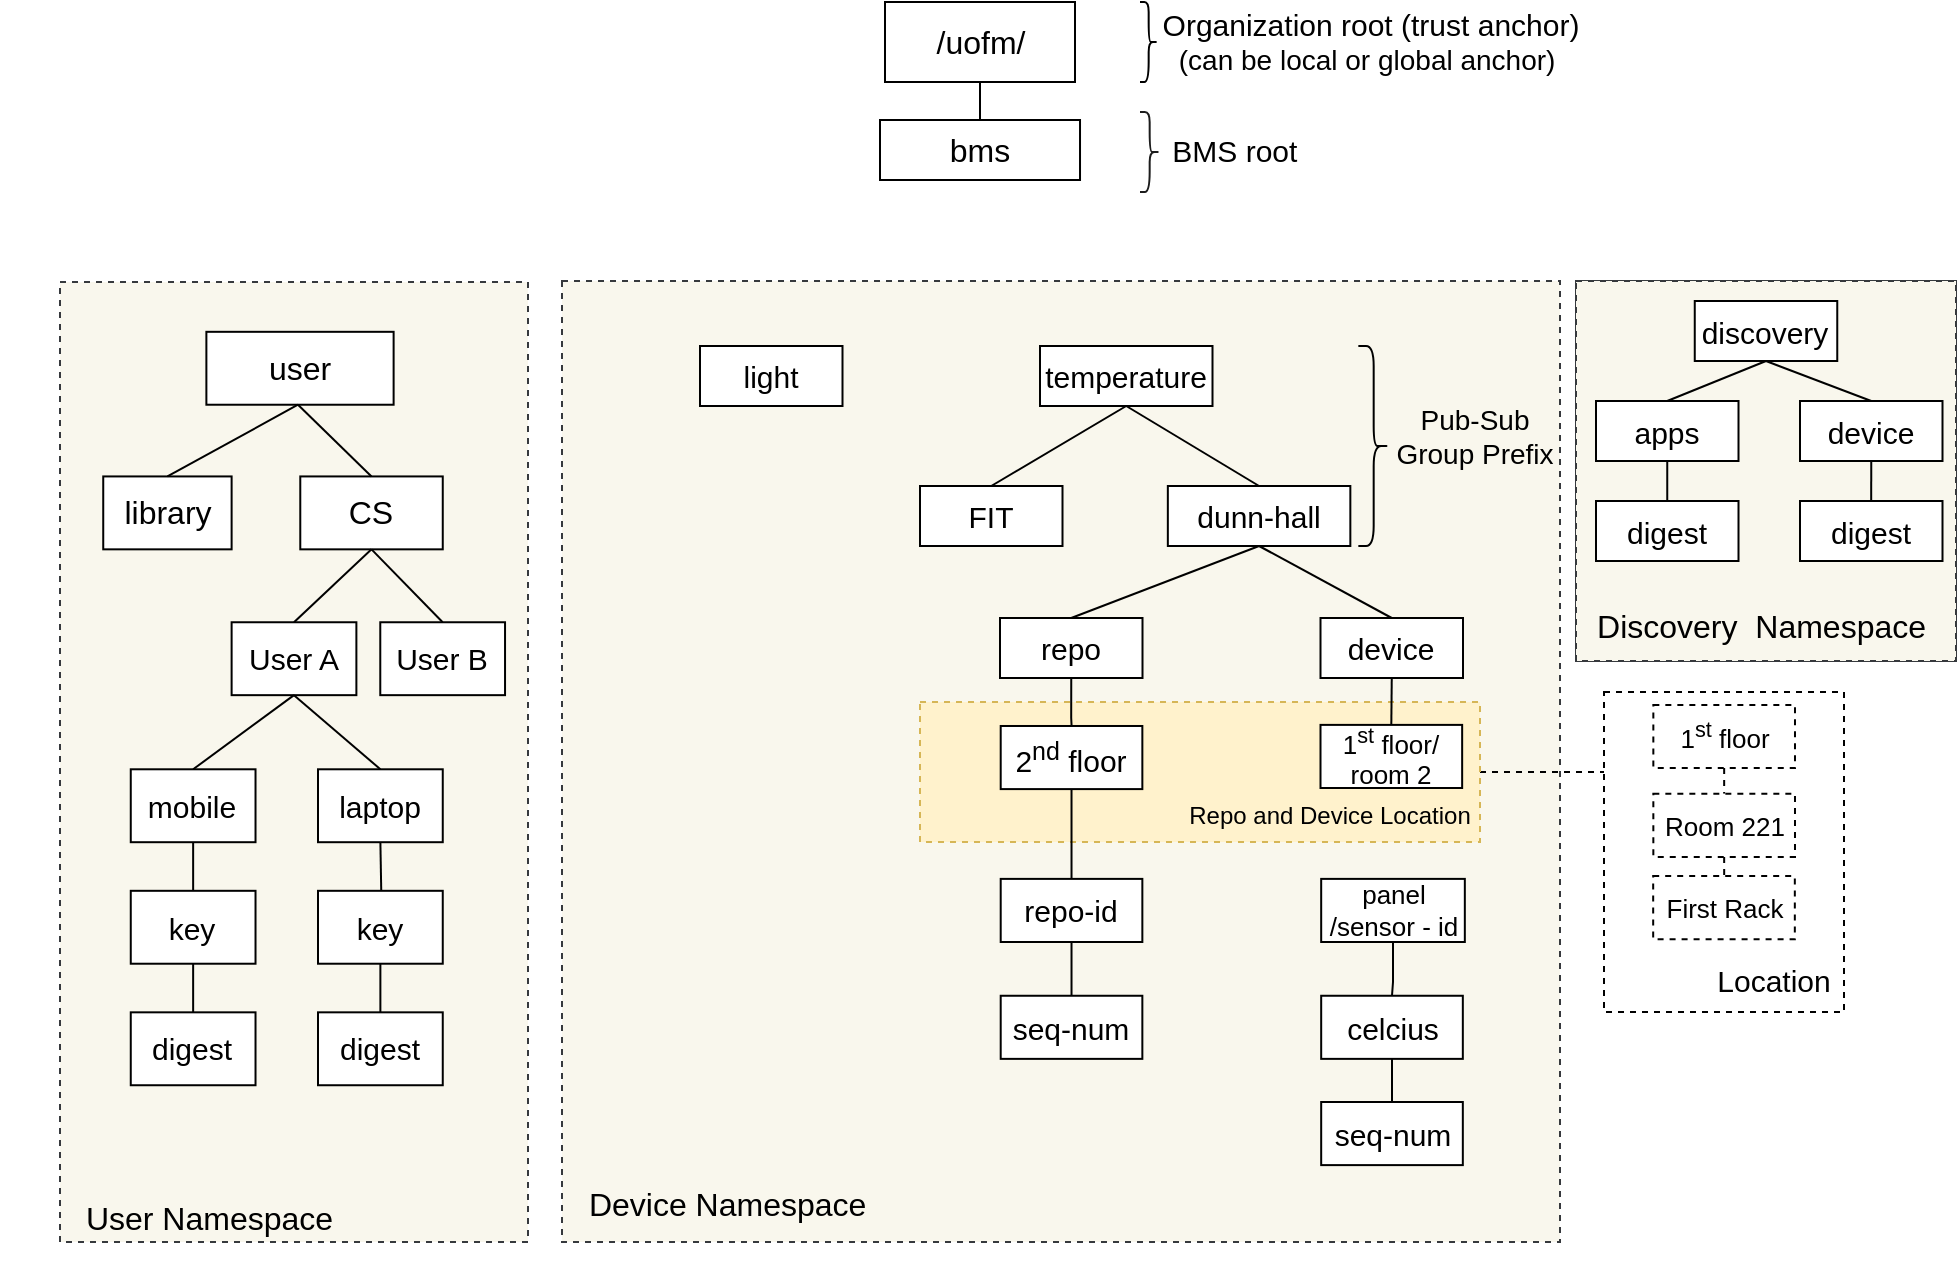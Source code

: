 <mxfile version="12.8.8" type="github">
  <diagram id="Jz34AsoVb9xMabwrAQ7U" name="Page-1">
    <mxGraphModel dx="652" dy="370" grid="1" gridSize="10" guides="1" tooltips="1" connect="1" arrows="1" fold="1" page="1" pageScale="1" pageWidth="850" pageHeight="1100" math="0" shadow="0">
      <root>
        <mxCell id="0" />
        <mxCell id="1" parent="0" />
        <mxCell id="IwlkfNBn_TUB8UyTn2Xs-65" value="&lt;br&gt;&lt;br&gt;&lt;br&gt;&lt;br&gt;&lt;br&gt;&lt;br&gt;&lt;br&gt;&lt;br&gt;&amp;nbsp; &amp;nbsp; &amp;nbsp; &amp;nbsp; &amp;nbsp; &amp;nbsp; &amp;nbsp; &amp;nbsp; &amp;nbsp;&lt;br&gt;&lt;font style=&quot;font-size: 15px&quot;&gt;&amp;nbsp; &amp;nbsp; &amp;nbsp; &amp;nbsp; &amp;nbsp; &amp;nbsp; Location&lt;/font&gt;" style="rounded=0;whiteSpace=wrap;html=1;dashed=1;strokeWidth=1;fontColor=none;" vertex="1" parent="1">
          <mxGeometry x="1252" y="515" width="120" height="160" as="geometry" />
        </mxCell>
        <mxCell id="IwlkfNBn_TUB8UyTn2Xs-53" style="edgeStyle=orthogonalEdgeStyle;rounded=0;orthogonalLoop=1;jettySize=auto;html=1;exitX=0.5;exitY=1;exitDx=0;exitDy=0;entryX=0.5;entryY=0;entryDx=0;entryDy=0;endArrow=none;endFill=0;" edge="1" parent="1" source="IwlkfNBn_TUB8UyTn2Xs-26" target="IwlkfNBn_TUB8UyTn2Xs-47">
          <mxGeometry relative="1" as="geometry" />
        </mxCell>
        <mxCell id="KLRAchx4_iJwyPS_-QJn-16" value="&lt;font style=&quot;font-size: 16px&quot;&gt;&lt;br&gt;&lt;br&gt;&lt;br&gt;&lt;br&gt;&lt;br&gt;&lt;br&gt;&lt;br&gt;&lt;br&gt;&lt;br&gt;&lt;br&gt;&lt;br&gt;&lt;br&gt;&lt;br&gt;&lt;br&gt;&lt;br&gt;&lt;br&gt;&lt;br&gt;&lt;br&gt;&lt;br&gt;&lt;br&gt;&lt;br&gt;&lt;br&gt;&lt;br&gt;&lt;font style=&quot;font-size: 16px&quot;&gt;&lt;br&gt;&amp;nbsp; Device Namespace&amp;nbsp; &amp;nbsp; &amp;nbsp; &amp;nbsp; &amp;nbsp; &amp;nbsp; &amp;nbsp; &amp;nbsp; &amp;nbsp; &amp;nbsp; &amp;nbsp; &amp;nbsp; &amp;nbsp; &amp;nbsp; &amp;nbsp; &amp;nbsp; &amp;nbsp; &amp;nbsp; &amp;nbsp; &amp;nbsp; &amp;nbsp; &amp;nbsp; &amp;nbsp; &amp;nbsp; &amp;nbsp; &amp;nbsp; &amp;nbsp; &amp;nbsp; &amp;nbsp; &amp;nbsp; &amp;nbsp; &amp;nbsp; &amp;nbsp; &amp;nbsp; &amp;nbsp; &amp;nbsp; &amp;nbsp; &amp;nbsp; &amp;nbsp; &amp;nbsp; &amp;nbsp;&amp;nbsp;&lt;/font&gt;&lt;/font&gt;" style="rounded=0;whiteSpace=wrap;html=1;dashed=1;fillColor=#f9f7ed;strokeColor=#36393d;" parent="1" vertex="1">
          <mxGeometry x="731" y="309.5" width="499" height="480.5" as="geometry" />
        </mxCell>
        <mxCell id="IwlkfNBn_TUB8UyTn2Xs-66" style="edgeStyle=orthogonalEdgeStyle;rounded=0;orthogonalLoop=1;jettySize=auto;html=1;exitX=1;exitY=0.5;exitDx=0;exitDy=0;entryX=0;entryY=0.25;entryDx=0;entryDy=0;endArrow=none;endFill=0;fontColor=none;dashed=1;" edge="1" parent="1" source="IwlkfNBn_TUB8UyTn2Xs-57" target="IwlkfNBn_TUB8UyTn2Xs-65">
          <mxGeometry relative="1" as="geometry" />
        </mxCell>
        <mxCell id="IwlkfNBn_TUB8UyTn2Xs-57" value="&lt;br&gt;&lt;br&gt;&lt;br&gt;&amp;nbsp; &amp;nbsp; &amp;nbsp; &amp;nbsp; &amp;nbsp; &amp;nbsp; &amp;nbsp; &amp;nbsp; &amp;nbsp; &amp;nbsp; &amp;nbsp; &amp;nbsp; &amp;nbsp; &amp;nbsp; &amp;nbsp; &amp;nbsp; &amp;nbsp; &amp;nbsp; &amp;nbsp; &amp;nbsp;Repo and Device Location" style="rounded=0;whiteSpace=wrap;html=1;fillColor=#fff2cc;strokeColor=#d6b656;dashed=1;" vertex="1" parent="1">
          <mxGeometry x="910" y="520" width="280" height="70" as="geometry" />
        </mxCell>
        <mxCell id="IwlkfNBn_TUB8UyTn2Xs-1" value="" style="group" vertex="1" connectable="0" parent="1">
          <mxGeometry x="450" y="360" width="264" height="430" as="geometry" />
        </mxCell>
        <mxCell id="IwlkfNBn_TUB8UyTn2Xs-2" value="" style="group" vertex="1" connectable="0" parent="IwlkfNBn_TUB8UyTn2Xs-1">
          <mxGeometry x="30" y="-50" width="234" height="480" as="geometry" />
        </mxCell>
        <mxCell id="IwlkfNBn_TUB8UyTn2Xs-3" value="&lt;br&gt;&lt;br&gt;&lt;br&gt;&lt;br&gt;&lt;br&gt;&lt;br&gt;&lt;br&gt;&lt;br&gt;&lt;br&gt;&lt;br&gt;&lt;br&gt;&lt;br&gt;&lt;br&gt;&lt;br&gt;&lt;br&gt;&lt;br&gt;&lt;br&gt;&lt;br&gt;&lt;br&gt;&lt;br&gt;&lt;br&gt;&lt;br&gt;&lt;br&gt;&lt;br&gt;&lt;br&gt;&lt;br&gt;&lt;br&gt;&lt;br&gt;&lt;br&gt;&lt;br&gt;&lt;br&gt;&lt;br&gt;&lt;br&gt;&lt;font style=&quot;font-size: 16px&quot;&gt;&lt;font style=&quot;font-size: 16px&quot;&gt;&amp;nbsp; User Namespace&amp;nbsp; &lt;/font&gt;&lt;font style=&quot;font-size: 16px&quot;&gt;&amp;nbsp; &amp;nbsp; &amp;nbsp; &amp;nbsp; &amp;nbsp; &amp;nbsp; &amp;nbsp; &amp;nbsp; &amp;nbsp; &amp;nbsp; &amp;nbsp; &amp;nbsp; &amp;nbsp; &amp;nbsp; &amp;nbsp; &amp;nbsp; &lt;/font&gt;&lt;/font&gt;&lt;font style=&quot;font-size: 15px&quot;&gt;&amp;nbsp; &amp;nbsp; &amp;nbsp; &amp;nbsp;&lt;/font&gt;" style="rounded=0;whiteSpace=wrap;html=1;dashed=1;fillColor=#f9f7ed;strokeColor=#36393d;" vertex="1" parent="IwlkfNBn_TUB8UyTn2Xs-2">
          <mxGeometry width="234" height="480.0" as="geometry" />
        </mxCell>
        <mxCell id="IwlkfNBn_TUB8UyTn2Xs-4" value="&lt;font style=&quot;font-size: 16px&quot;&gt;CS&lt;/font&gt;" style="rounded=0;whiteSpace=wrap;html=1;" vertex="1" parent="IwlkfNBn_TUB8UyTn2Xs-2">
          <mxGeometry x="120.14" y="97.215" width="71.24" height="36.456" as="geometry" />
        </mxCell>
        <mxCell id="IwlkfNBn_TUB8UyTn2Xs-5" value="&lt;font style=&quot;font-size: 15px&quot;&gt;User A&lt;/font&gt;" style="rounded=0;whiteSpace=wrap;html=1;" vertex="1" parent="IwlkfNBn_TUB8UyTn2Xs-2">
          <mxGeometry x="85.81" y="170.127" width="62.38" height="36.456" as="geometry" />
        </mxCell>
        <mxCell id="IwlkfNBn_TUB8UyTn2Xs-6" value="&lt;font style=&quot;font-size: 15px&quot;&gt;User B&lt;/font&gt;" style="rounded=0;whiteSpace=wrap;html=1;" vertex="1" parent="IwlkfNBn_TUB8UyTn2Xs-2">
          <mxGeometry x="160.14" y="170.127" width="62.38" height="36.456" as="geometry" />
        </mxCell>
        <mxCell id="IwlkfNBn_TUB8UyTn2Xs-7" value="&lt;font style=&quot;font-size: 15px&quot;&gt;laptop&lt;/font&gt;" style="rounded=0;whiteSpace=wrap;html=1;" vertex="1" parent="IwlkfNBn_TUB8UyTn2Xs-2">
          <mxGeometry x="129" y="243.646" width="62.38" height="36.456" as="geometry" />
        </mxCell>
        <mxCell id="IwlkfNBn_TUB8UyTn2Xs-8" value="&lt;font style=&quot;font-size: 15px&quot;&gt;mobile&lt;/font&gt;" style="rounded=0;whiteSpace=wrap;html=1;" vertex="1" parent="IwlkfNBn_TUB8UyTn2Xs-2">
          <mxGeometry x="35.38" y="243.646" width="62.38" height="36.456" as="geometry" />
        </mxCell>
        <mxCell id="IwlkfNBn_TUB8UyTn2Xs-9" value="&lt;font style=&quot;font-size: 15px&quot;&gt;key&lt;/font&gt;" style="rounded=0;whiteSpace=wrap;html=1;" vertex="1" parent="IwlkfNBn_TUB8UyTn2Xs-2">
          <mxGeometry x="35.38" y="304.405" width="62.38" height="36.456" as="geometry" />
        </mxCell>
        <mxCell id="IwlkfNBn_TUB8UyTn2Xs-10" value="&lt;font style=&quot;font-size: 15px&quot;&gt;digest&lt;/font&gt;" style="rounded=0;whiteSpace=wrap;html=1;" vertex="1" parent="IwlkfNBn_TUB8UyTn2Xs-2">
          <mxGeometry x="35.38" y="365.165" width="62.38" height="36.456" as="geometry" />
        </mxCell>
        <mxCell id="IwlkfNBn_TUB8UyTn2Xs-11" style="edgeStyle=orthogonalEdgeStyle;rounded=0;orthogonalLoop=1;jettySize=auto;html=1;exitX=0.5;exitY=1;exitDx=0;exitDy=0;entryX=0.5;entryY=0;entryDx=0;entryDy=0;startArrow=none;startFill=0;endArrow=none;endFill=0;" edge="1" parent="IwlkfNBn_TUB8UyTn2Xs-2" source="IwlkfNBn_TUB8UyTn2Xs-8" target="IwlkfNBn_TUB8UyTn2Xs-9">
          <mxGeometry relative="1" as="geometry" />
        </mxCell>
        <mxCell id="IwlkfNBn_TUB8UyTn2Xs-12" value="" style="endArrow=none;html=1;exitX=0.5;exitY=0;exitDx=0;exitDy=0;entryX=0.5;entryY=1;entryDx=0;entryDy=0;" edge="1" parent="IwlkfNBn_TUB8UyTn2Xs-2" source="IwlkfNBn_TUB8UyTn2Xs-5" target="IwlkfNBn_TUB8UyTn2Xs-4">
          <mxGeometry width="50" height="50" relative="1" as="geometry">
            <mxPoint x="49" y="158.582" as="sourcePoint" />
            <mxPoint x="151" y="123.342" as="targetPoint" />
          </mxGeometry>
        </mxCell>
        <mxCell id="IwlkfNBn_TUB8UyTn2Xs-13" value="" style="endArrow=none;html=1;exitX=0.5;exitY=0;exitDx=0;exitDy=0;entryX=0.5;entryY=1;entryDx=0;entryDy=0;" edge="1" parent="IwlkfNBn_TUB8UyTn2Xs-2" source="IwlkfNBn_TUB8UyTn2Xs-6" target="IwlkfNBn_TUB8UyTn2Xs-4">
          <mxGeometry width="50" height="50" relative="1" as="geometry">
            <mxPoint x="269" y="280.101" as="sourcePoint" />
            <mxPoint x="156" y="122.127" as="targetPoint" />
          </mxGeometry>
        </mxCell>
        <mxCell id="IwlkfNBn_TUB8UyTn2Xs-14" value="" style="endArrow=none;html=1;entryX=0.5;entryY=1;entryDx=0;entryDy=0;exitX=0.5;exitY=0;exitDx=0;exitDy=0;" edge="1" parent="IwlkfNBn_TUB8UyTn2Xs-2" source="IwlkfNBn_TUB8UyTn2Xs-7" target="IwlkfNBn_TUB8UyTn2Xs-5">
          <mxGeometry width="50" height="50" relative="1" as="geometry">
            <mxPoint x="269" y="280.101" as="sourcePoint" />
            <mxPoint x="157.656" y="194.819" as="targetPoint" />
          </mxGeometry>
        </mxCell>
        <mxCell id="IwlkfNBn_TUB8UyTn2Xs-15" style="edgeStyle=orthogonalEdgeStyle;rounded=0;orthogonalLoop=1;jettySize=auto;html=1;exitX=0.5;exitY=1;exitDx=0;exitDy=0;entryX=0.5;entryY=0;entryDx=0;entryDy=0;startArrow=none;startFill=0;endArrow=none;endFill=0;" edge="1" parent="IwlkfNBn_TUB8UyTn2Xs-2" source="IwlkfNBn_TUB8UyTn2Xs-9" target="IwlkfNBn_TUB8UyTn2Xs-10">
          <mxGeometry relative="1" as="geometry" />
        </mxCell>
        <mxCell id="IwlkfNBn_TUB8UyTn2Xs-16" value="" style="endArrow=none;html=1;entryX=0.5;entryY=1;entryDx=0;entryDy=0;exitX=0.5;exitY=0;exitDx=0;exitDy=0;" edge="1" parent="IwlkfNBn_TUB8UyTn2Xs-2" source="IwlkfNBn_TUB8UyTn2Xs-8" target="IwlkfNBn_TUB8UyTn2Xs-5">
          <mxGeometry width="50" height="50" relative="1" as="geometry">
            <mxPoint x="269" y="280.101" as="sourcePoint" />
            <mxPoint x="319" y="219.342" as="targetPoint" />
          </mxGeometry>
        </mxCell>
        <mxCell id="IwlkfNBn_TUB8UyTn2Xs-17" value="&lt;span style=&quot;font-size: 16px&quot;&gt;user&lt;/span&gt;" style="rounded=0;whiteSpace=wrap;html=1;" vertex="1" parent="IwlkfNBn_TUB8UyTn2Xs-2">
          <mxGeometry x="73.19" y="24.911" width="93.62" height="36.456" as="geometry" />
        </mxCell>
        <mxCell id="IwlkfNBn_TUB8UyTn2Xs-18" value="&lt;span style=&quot;font-size: 16px&quot;&gt;library&lt;/span&gt;" style="rounded=0;whiteSpace=wrap;html=1;" vertex="1" parent="IwlkfNBn_TUB8UyTn2Xs-2">
          <mxGeometry x="21.62" y="97.215" width="64.19" height="36.456" as="geometry" />
        </mxCell>
        <mxCell id="IwlkfNBn_TUB8UyTn2Xs-19" value="&lt;font style=&quot;font-size: 15px&quot;&gt;key&lt;/font&gt;" style="rounded=0;whiteSpace=wrap;html=1;" vertex="1" parent="IwlkfNBn_TUB8UyTn2Xs-2">
          <mxGeometry x="129.0" y="304.405" width="62.38" height="36.456" as="geometry" />
        </mxCell>
        <mxCell id="IwlkfNBn_TUB8UyTn2Xs-20" value="&lt;font style=&quot;font-size: 15px&quot;&gt;digest&lt;/font&gt;" style="rounded=0;whiteSpace=wrap;html=1;" vertex="1" parent="IwlkfNBn_TUB8UyTn2Xs-2">
          <mxGeometry x="129.0" y="365.165" width="62.38" height="36.456" as="geometry" />
        </mxCell>
        <mxCell id="IwlkfNBn_TUB8UyTn2Xs-21" style="edgeStyle=orthogonalEdgeStyle;rounded=0;orthogonalLoop=1;jettySize=auto;html=1;exitX=0.5;exitY=1;exitDx=0;exitDy=0;entryX=0.5;entryY=0;entryDx=0;entryDy=0;endArrow=none;endFill=0;" edge="1" parent="IwlkfNBn_TUB8UyTn2Xs-2" source="IwlkfNBn_TUB8UyTn2Xs-19" target="IwlkfNBn_TUB8UyTn2Xs-20">
          <mxGeometry relative="1" as="geometry" />
        </mxCell>
        <mxCell id="IwlkfNBn_TUB8UyTn2Xs-22" style="edgeStyle=orthogonalEdgeStyle;rounded=0;orthogonalLoop=1;jettySize=auto;html=1;exitX=0.5;exitY=1;exitDx=0;exitDy=0;startArrow=none;startFill=0;endArrow=none;endFill=0;" edge="1" parent="IwlkfNBn_TUB8UyTn2Xs-2" source="IwlkfNBn_TUB8UyTn2Xs-7">
          <mxGeometry relative="1" as="geometry">
            <mxPoint x="124.19" y="292.253" as="sourcePoint" />
            <mxPoint x="160.62" y="304.405" as="targetPoint" />
          </mxGeometry>
        </mxCell>
        <mxCell id="IwlkfNBn_TUB8UyTn2Xs-23" value="" style="endArrow=none;html=1;exitX=0.5;exitY=0;exitDx=0;exitDy=0;" edge="1" parent="IwlkfNBn_TUB8UyTn2Xs-2" source="IwlkfNBn_TUB8UyTn2Xs-18">
          <mxGeometry width="50" height="50" relative="1" as="geometry">
            <mxPoint x="69" y="122.127" as="sourcePoint" />
            <mxPoint x="119" y="61.367" as="targetPoint" />
          </mxGeometry>
        </mxCell>
        <mxCell id="IwlkfNBn_TUB8UyTn2Xs-24" value="" style="endArrow=none;html=1;entryX=0.5;entryY=0;entryDx=0;entryDy=0;" edge="1" parent="IwlkfNBn_TUB8UyTn2Xs-2" target="IwlkfNBn_TUB8UyTn2Xs-4">
          <mxGeometry width="50" height="50" relative="1" as="geometry">
            <mxPoint x="119" y="61.367" as="sourcePoint" />
            <mxPoint x="129" y="73.519" as="targetPoint" />
          </mxGeometry>
        </mxCell>
        <mxCell id="KLRAchx4_iJwyPS_-QJn-1" value="&lt;font style=&quot;font-size: 16px&quot;&gt;/uofm/&lt;/font&gt;" style="rounded=0;whiteSpace=wrap;html=1;" parent="1" vertex="1">
          <mxGeometry x="892.5" y="170" width="95" height="40" as="geometry" />
        </mxCell>
        <mxCell id="KLRAchx4_iJwyPS_-QJn-18" value="&lt;font style=&quot;font-size: 16px&quot;&gt;bms&lt;/font&gt;" style="rounded=0;whiteSpace=wrap;html=1;" parent="1" vertex="1">
          <mxGeometry x="890" y="229" width="100.01" height="30" as="geometry" />
        </mxCell>
        <mxCell id="uLXW7cTtwZ400Y44Yqbc-35" style="edgeStyle=orthogonalEdgeStyle;rounded=0;orthogonalLoop=1;jettySize=auto;html=1;exitX=0.5;exitY=1;exitDx=0;exitDy=0;entryX=0.5;entryY=0;entryDx=0;entryDy=0;startArrow=none;startFill=0;endArrow=none;endFill=0;" parent="1" source="KLRAchx4_iJwyPS_-QJn-1" target="KLRAchx4_iJwyPS_-QJn-18" edge="1">
          <mxGeometry relative="1" as="geometry" />
        </mxCell>
        <mxCell id="uLXW7cTtwZ400Y44Yqbc-44" value="" style="shape=curlyBracket;whiteSpace=wrap;html=1;rounded=1;fillColor=#ffffff;rotation=-180;strokeColor=#000000;fontStyle=1;strokeWidth=1;gradientColor=#b3b3b3;perimeterSpacing=0;" parent="1" vertex="1">
          <mxGeometry x="1020" y="170" width="8.67" height="40" as="geometry" />
        </mxCell>
        <mxCell id="uLXW7cTtwZ400Y44Yqbc-46" value="" style="shape=curlyBracket;whiteSpace=wrap;html=1;rounded=1;fillColor=#f5f5f5;rotation=-180;strokeColor=#1C1C1C;strokeWidth=1;gradientColor=#b3b3b3;" parent="1" vertex="1">
          <mxGeometry x="1020" y="225" width="9.67" height="40" as="geometry" />
        </mxCell>
        <mxCell id="uLXW7cTtwZ400Y44Yqbc-47" value="&lt;span style=&quot;font-size: 15px&quot;&gt;Organization root (trust anchor)&lt;/span&gt;&lt;br&gt;&lt;font style=&quot;font-size: 14px&quot;&gt;(can be local or global anchor)&amp;nbsp;&lt;/font&gt;" style="text;html=1;align=center;verticalAlign=middle;resizable=0;points=[];autosize=1;" parent="1" vertex="1">
          <mxGeometry x="1024.67" y="170" width="220" height="40" as="geometry" />
        </mxCell>
        <mxCell id="uLXW7cTtwZ400Y44Yqbc-48" value="&lt;font style=&quot;font-size: 15px&quot;&gt;BMS root&amp;nbsp;&lt;/font&gt;" style="text;html=1;align=center;verticalAlign=middle;resizable=0;points=[];autosize=1;" parent="1" vertex="1">
          <mxGeometry x="1028.67" y="234" width="80" height="20" as="geometry" />
        </mxCell>
        <mxCell id="IwlkfNBn_TUB8UyTn2Xs-54" style="edgeStyle=orthogonalEdgeStyle;rounded=0;orthogonalLoop=1;jettySize=auto;html=1;exitX=0.5;exitY=1;exitDx=0;exitDy=0;entryX=0.5;entryY=0;entryDx=0;entryDy=0;endArrow=none;endFill=0;" edge="1" parent="1" source="IwlkfNBn_TUB8UyTn2Xs-25" target="IwlkfNBn_TUB8UyTn2Xs-43">
          <mxGeometry relative="1" as="geometry" />
        </mxCell>
        <mxCell id="IwlkfNBn_TUB8UyTn2Xs-25" value="&lt;font style=&quot;font-size: 15px&quot;&gt;&lt;span&gt;2&lt;sup&gt;nd&lt;/sup&gt; floor&lt;/span&gt;&lt;/font&gt;" style="rounded=0;whiteSpace=wrap;html=1;" vertex="1" parent="1">
          <mxGeometry x="950.35" y="531.995" width="70.824" height="31.556" as="geometry" />
        </mxCell>
        <mxCell id="KLRAchx4_iJwyPS_-QJn-20" value="&lt;font style=&quot;font-size: 15px&quot;&gt;temperature&lt;/font&gt;" style="rounded=0;whiteSpace=wrap;html=1;" parent="1" vertex="1">
          <mxGeometry x="970" y="342" width="86.25" height="30" as="geometry" />
        </mxCell>
        <mxCell id="uLXW7cTtwZ400Y44Yqbc-2" value="&lt;font style=&quot;font-size: 15px&quot;&gt;light&lt;/font&gt;" style="rounded=0;whiteSpace=wrap;html=1;" parent="1" vertex="1">
          <mxGeometry x="800" y="342" width="71.25" height="30" as="geometry" />
        </mxCell>
        <mxCell id="uLXW7cTtwZ400Y44Yqbc-4" value="&lt;span style=&quot;font-size: 15px&quot;&gt;FIT&lt;/span&gt;" style="rounded=0;whiteSpace=wrap;html=1;" parent="1" vertex="1">
          <mxGeometry x="910" y="412" width="71.25" height="30" as="geometry" />
        </mxCell>
        <mxCell id="IwlkfNBn_TUB8UyTn2Xs-56" style="edgeStyle=orthogonalEdgeStyle;rounded=0;orthogonalLoop=1;jettySize=auto;html=1;exitX=0.5;exitY=1;exitDx=0;exitDy=0;endArrow=none;endFill=0;" edge="1" parent="1" source="uLXW7cTtwZ400Y44Yqbc-5" target="IwlkfNBn_TUB8UyTn2Xs-25">
          <mxGeometry relative="1" as="geometry" />
        </mxCell>
        <mxCell id="uLXW7cTtwZ400Y44Yqbc-5" value="&lt;font style=&quot;font-size: 15px&quot;&gt;repo&lt;/font&gt;" style="rounded=0;whiteSpace=wrap;html=1;" parent="1" vertex="1">
          <mxGeometry x="950" y="478" width="71.25" height="30" as="geometry" />
        </mxCell>
        <mxCell id="uLXW7cTtwZ400Y44Yqbc-6" value="&lt;font style=&quot;font-size: 15px&quot;&gt;dunn-hall&lt;/font&gt;" style="rounded=0;whiteSpace=wrap;html=1;" parent="1" vertex="1">
          <mxGeometry x="1033.92" y="412" width="91.25" height="30" as="geometry" />
        </mxCell>
        <mxCell id="uLXW7cTtwZ400Y44Yqbc-17" value="" style="endArrow=none;html=1;entryX=0.5;entryY=0;entryDx=0;entryDy=0;exitX=0.5;exitY=1;exitDx=0;exitDy=0;endFill=0;" parent="1" source="uLXW7cTtwZ400Y44Yqbc-6" target="uLXW7cTtwZ400Y44Yqbc-5" edge="1">
          <mxGeometry width="50" height="50" relative="1" as="geometry">
            <mxPoint x="940" y="452" as="sourcePoint" />
            <mxPoint x="990" y="402" as="targetPoint" />
          </mxGeometry>
        </mxCell>
        <mxCell id="uLXW7cTtwZ400Y44Yqbc-20" value="&lt;font style=&quot;font-size: 15px&quot;&gt;device&lt;/font&gt;" style="rounded=0;whiteSpace=wrap;html=1;" parent="1" vertex="1">
          <mxGeometry x="1110.25" y="478" width="71.25" height="30" as="geometry" />
        </mxCell>
        <mxCell id="uLXW7cTtwZ400Y44Yqbc-24" value="" style="endArrow=none;html=1;entryX=0.5;entryY=0;entryDx=0;entryDy=0;exitX=0.5;exitY=1;exitDx=0;exitDy=0;endFill=0;" parent="1" source="uLXW7cTtwZ400Y44Yqbc-6" target="uLXW7cTtwZ400Y44Yqbc-20" edge="1">
          <mxGeometry width="50" height="50" relative="1" as="geometry">
            <mxPoint x="1036.562" y="452" as="sourcePoint" />
            <mxPoint x="954.375" y="512" as="targetPoint" />
          </mxGeometry>
        </mxCell>
        <mxCell id="uLXW7cTtwZ400Y44Yqbc-28" value="" style="endArrow=none;html=1;exitX=0.5;exitY=0;exitDx=0;exitDy=0;entryX=0.5;entryY=1;entryDx=0;entryDy=0;" parent="1" source="IwlkfNBn_TUB8UyTn2Xs-26" target="uLXW7cTtwZ400Y44Yqbc-20" edge="1">
          <mxGeometry width="50" height="50" relative="1" as="geometry">
            <mxPoint x="1133.375" y="577" as="sourcePoint" />
            <mxPoint x="1139" y="502" as="targetPoint" />
          </mxGeometry>
        </mxCell>
        <mxCell id="uLXW7cTtwZ400Y44Yqbc-60" value="" style="shape=curlyBracket;whiteSpace=wrap;html=1;rounded=1;fillColor=#d5e8d4;rotation=-180;strokeColor=#000000;strokeWidth=1;" parent="1" vertex="1">
          <mxGeometry x="1129.17" y="342" width="15.34" height="100" as="geometry" />
        </mxCell>
        <mxCell id="uLXW7cTtwZ400Y44Yqbc-65" value="&lt;font style=&quot;font-size: 14px&quot;&gt;Pub-Sub &lt;br&gt;Group Prefix&lt;/font&gt;" style="text;html=1;align=center;verticalAlign=middle;resizable=0;points=[];autosize=1;" parent="1" vertex="1">
          <mxGeometry x="1141.5" y="367" width="90" height="40" as="geometry" />
        </mxCell>
        <mxCell id="IwlkfNBn_TUB8UyTn2Xs-26" value="&lt;font style=&quot;font-size: 13px&quot;&gt;1&lt;sup&gt;st&lt;/sup&gt; floor/&lt;br&gt;room 2&lt;/font&gt;" style="rounded=0;whiteSpace=wrap;html=1;" vertex="1" parent="1">
          <mxGeometry x="1110.25" y="531.445" width="70.824" height="31.556" as="geometry" />
        </mxCell>
        <mxCell id="IwlkfNBn_TUB8UyTn2Xs-27" value="" style="group" vertex="1" connectable="0" parent="1">
          <mxGeometry x="1238" y="309.5" width="190" height="190" as="geometry" />
        </mxCell>
        <mxCell id="IwlkfNBn_TUB8UyTn2Xs-28" value="x" style="group;fillColor=#cce5ff;strokeColor=#36393d;" vertex="1" connectable="0" parent="IwlkfNBn_TUB8UyTn2Xs-27">
          <mxGeometry width="190" height="190" as="geometry" />
        </mxCell>
        <mxCell id="IwlkfNBn_TUB8UyTn2Xs-29" value="&lt;h3 style=&quot;text-align: left&quot;&gt;&lt;font style=&quot;font-weight: normal&quot;&gt;&lt;br&gt;&lt;/font&gt;&lt;/h3&gt;&lt;h3&gt;&lt;font style=&quot;font-weight: normal&quot;&gt;&lt;br&gt;&lt;/font&gt;&lt;/h3&gt;&lt;h3&gt;&lt;font style=&quot;font-weight: normal&quot;&gt;&lt;br&gt;&lt;/font&gt;&lt;/h3&gt;&lt;h3&gt;&lt;span style=&quot;font-size: 12px ; font-weight: normal&quot;&gt;&lt;br&gt;&lt;/span&gt;&lt;/h3&gt;&lt;h3&gt;&lt;span style=&quot;font-size: 12px ; font-weight: normal&quot;&gt;&lt;br&gt;&lt;/span&gt;&lt;/h3&gt;&lt;h3 style=&quot;font-size: 16px&quot;&gt;&lt;span style=&quot;font-weight: normal&quot;&gt;&lt;font style=&quot;font-size: 16px&quot;&gt;&lt;br&gt;&amp;nbsp; Discovery&lt;/font&gt;&lt;/span&gt;&lt;span style=&quot;font-weight: normal&quot;&gt;&amp;nbsp; Namespace&amp;nbsp; &amp;nbsp; &amp;nbsp; &amp;nbsp; &amp;nbsp; &amp;nbsp; &amp;nbsp; &amp;nbsp; &amp;nbsp; &amp;nbsp; &amp;nbsp; &amp;nbsp; &amp;nbsp; &amp;nbsp; &amp;nbsp;&amp;nbsp;&lt;/span&gt;&lt;br&gt;&lt;/h3&gt;" style="whiteSpace=wrap;html=1;aspect=fixed;dashed=1;fillColor=#f9f7ed;strokeColor=#36393d;" vertex="1" parent="IwlkfNBn_TUB8UyTn2Xs-27">
          <mxGeometry width="190" height="190" as="geometry" />
        </mxCell>
        <mxCell id="IwlkfNBn_TUB8UyTn2Xs-30" value="" style="group" vertex="1" connectable="0" parent="IwlkfNBn_TUB8UyTn2Xs-27">
          <mxGeometry x="10" y="10" width="173.25" height="130" as="geometry" />
        </mxCell>
        <mxCell id="IwlkfNBn_TUB8UyTn2Xs-31" value="&lt;font style=&quot;font-size: 15px&quot;&gt;discovery&lt;/font&gt;" style="rounded=0;whiteSpace=wrap;html=1;" vertex="1" parent="IwlkfNBn_TUB8UyTn2Xs-30">
          <mxGeometry x="49.38" width="71.25" height="30" as="geometry" />
        </mxCell>
        <mxCell id="IwlkfNBn_TUB8UyTn2Xs-32" value="&lt;font style=&quot;font-size: 15px&quot;&gt;apps&lt;/font&gt;" style="rounded=0;whiteSpace=wrap;html=1;" vertex="1" parent="IwlkfNBn_TUB8UyTn2Xs-30">
          <mxGeometry y="50" width="71.25" height="30" as="geometry" />
        </mxCell>
        <mxCell id="IwlkfNBn_TUB8UyTn2Xs-33" value="&lt;font style=&quot;font-size: 15px&quot;&gt;device&lt;/font&gt;" style="rounded=0;whiteSpace=wrap;html=1;" vertex="1" parent="IwlkfNBn_TUB8UyTn2Xs-30">
          <mxGeometry x="102" y="50" width="71.25" height="30" as="geometry" />
        </mxCell>
        <mxCell id="IwlkfNBn_TUB8UyTn2Xs-34" value="&lt;font style=&quot;font-size: 15px&quot;&gt;digest&lt;/font&gt;" style="rounded=0;whiteSpace=wrap;html=1;" vertex="1" parent="IwlkfNBn_TUB8UyTn2Xs-30">
          <mxGeometry y="100" width="71.25" height="30" as="geometry" />
        </mxCell>
        <mxCell id="IwlkfNBn_TUB8UyTn2Xs-35" style="edgeStyle=orthogonalEdgeStyle;rounded=0;orthogonalLoop=1;jettySize=auto;html=1;exitX=0.5;exitY=1;exitDx=0;exitDy=0;entryX=0.5;entryY=0;entryDx=0;entryDy=0;endArrow=none;endFill=0;" edge="1" parent="IwlkfNBn_TUB8UyTn2Xs-30" source="IwlkfNBn_TUB8UyTn2Xs-32" target="IwlkfNBn_TUB8UyTn2Xs-34">
          <mxGeometry relative="1" as="geometry" />
        </mxCell>
        <mxCell id="IwlkfNBn_TUB8UyTn2Xs-36" value="&lt;font style=&quot;font-size: 15px&quot;&gt;digest&lt;/font&gt;" style="rounded=0;whiteSpace=wrap;html=1;" vertex="1" parent="IwlkfNBn_TUB8UyTn2Xs-30">
          <mxGeometry x="102" y="100" width="71.25" height="30" as="geometry" />
        </mxCell>
        <mxCell id="IwlkfNBn_TUB8UyTn2Xs-37" style="edgeStyle=orthogonalEdgeStyle;rounded=0;orthogonalLoop=1;jettySize=auto;html=1;exitX=0.5;exitY=1;exitDx=0;exitDy=0;endArrow=none;endFill=0;" edge="1" parent="IwlkfNBn_TUB8UyTn2Xs-30" source="IwlkfNBn_TUB8UyTn2Xs-33" target="IwlkfNBn_TUB8UyTn2Xs-36">
          <mxGeometry relative="1" as="geometry" />
        </mxCell>
        <mxCell id="IwlkfNBn_TUB8UyTn2Xs-38" value="" style="endArrow=none;html=1;exitX=0.5;exitY=0;exitDx=0;exitDy=0;entryX=0.5;entryY=1;entryDx=0;entryDy=0;" edge="1" parent="IwlkfNBn_TUB8UyTn2Xs-30" source="IwlkfNBn_TUB8UyTn2Xs-32" target="IwlkfNBn_TUB8UyTn2Xs-31">
          <mxGeometry width="50" height="50" relative="1" as="geometry">
            <mxPoint x="40" y="-29.5" as="sourcePoint" />
            <mxPoint x="90" y="-79.5" as="targetPoint" />
          </mxGeometry>
        </mxCell>
        <mxCell id="IwlkfNBn_TUB8UyTn2Xs-39" value="" style="endArrow=none;html=1;entryX=0.5;entryY=0;entryDx=0;entryDy=0;exitX=0.5;exitY=1;exitDx=0;exitDy=0;" edge="1" parent="IwlkfNBn_TUB8UyTn2Xs-30" source="IwlkfNBn_TUB8UyTn2Xs-31" target="IwlkfNBn_TUB8UyTn2Xs-33">
          <mxGeometry width="50" height="50" relative="1" as="geometry">
            <mxPoint x="80" y="30.5" as="sourcePoint" />
            <mxPoint x="90" y="-89.5" as="targetPoint" />
          </mxGeometry>
        </mxCell>
        <mxCell id="IwlkfNBn_TUB8UyTn2Xs-55" style="edgeStyle=orthogonalEdgeStyle;rounded=0;orthogonalLoop=1;jettySize=auto;html=1;exitX=0.5;exitY=1;exitDx=0;exitDy=0;entryX=0.5;entryY=0;entryDx=0;entryDy=0;endArrow=none;endFill=0;" edge="1" parent="1" source="IwlkfNBn_TUB8UyTn2Xs-43" target="IwlkfNBn_TUB8UyTn2Xs-44">
          <mxGeometry relative="1" as="geometry" />
        </mxCell>
        <mxCell id="IwlkfNBn_TUB8UyTn2Xs-43" value="&lt;span id=&quot;docs-internal-guid-1526ecd3-7fff-48b2-5e1f-bb265e6a694b&quot;&gt;&lt;span style=&quot;background-color: transparent ; vertical-align: baseline ; white-space: pre-wrap&quot;&gt;&lt;font style=&quot;font-size: 15px&quot;&gt;repo-id&lt;/font&gt;&lt;br&gt;&lt;/span&gt;&lt;/span&gt;" style="rounded=0;whiteSpace=wrap;html=1;" vertex="1" parent="1">
          <mxGeometry x="950.35" y="608.445" width="70.824" height="31.556" as="geometry" />
        </mxCell>
        <mxCell id="IwlkfNBn_TUB8UyTn2Xs-44" value="&lt;span id=&quot;docs-internal-guid-1526ecd3-7fff-48b2-5e1f-bb265e6a694b&quot;&gt;&lt;span style=&quot;background-color: transparent ; vertical-align: baseline ; white-space: pre-wrap&quot;&gt;&lt;font style=&quot;font-size: 15px&quot;&gt;seq-num&lt;/font&gt;&lt;br&gt;&lt;/span&gt;&lt;/span&gt;" style="rounded=0;whiteSpace=wrap;html=1;" vertex="1" parent="1">
          <mxGeometry x="950.349" y="666.88" width="70.824" height="31.556" as="geometry" />
        </mxCell>
        <mxCell id="IwlkfNBn_TUB8UyTn2Xs-47" value="&lt;span id=&quot;docs-internal-guid-1526ecd3-7fff-48b2-5e1f-bb265e6a694b&quot; style=&quot;font-size: 13px&quot;&gt;&lt;span style=&quot;background-color: transparent ; vertical-align: baseline ; white-space: pre-wrap&quot;&gt;&lt;font style=&quot;font-size: 13px&quot;&gt;panel&lt;br&gt;&lt;/font&gt;/sensor - id&lt;br&gt;&lt;/span&gt;&lt;/span&gt;" style="rounded=0;whiteSpace=wrap;html=1;" vertex="1" parent="1">
          <mxGeometry x="1110.59" y="608.445" width="71.824" height="31.556" as="geometry" />
        </mxCell>
        <mxCell id="IwlkfNBn_TUB8UyTn2Xs-48" style="edgeStyle=orthogonalEdgeStyle;rounded=0;orthogonalLoop=1;jettySize=auto;html=1;exitX=0.5;exitY=1;exitDx=0;exitDy=0;entryX=0.5;entryY=0;entryDx=0;entryDy=0;endArrow=none;endFill=0;" edge="1" parent="1" target="IwlkfNBn_TUB8UyTn2Xs-46">
          <mxGeometry relative="1" as="geometry">
            <mxPoint x="1270.851" y="658.485" as="sourcePoint" />
          </mxGeometry>
        </mxCell>
        <mxCell id="IwlkfNBn_TUB8UyTn2Xs-49" value="&lt;span id=&quot;docs-internal-guid-1526ecd3-7fff-48b2-5e1f-bb265e6a694b&quot;&gt;&lt;span style=&quot;background-color: transparent ; vertical-align: baseline ; white-space: pre-wrap&quot;&gt;&lt;font style=&quot;font-size: 15px&quot;&gt;seq-num&lt;/font&gt;&lt;br&gt;&lt;/span&gt;&lt;/span&gt;" style="rounded=0;whiteSpace=wrap;html=1;" vertex="1" parent="1">
          <mxGeometry x="1110.589" y="720.0" width="70.824" height="31.556" as="geometry" />
        </mxCell>
        <mxCell id="IwlkfNBn_TUB8UyTn2Xs-50" style="edgeStyle=orthogonalEdgeStyle;rounded=0;orthogonalLoop=1;jettySize=auto;html=1;exitX=0.5;exitY=1;exitDx=0;exitDy=0;endArrow=none;endFill=0;" edge="1" parent="1" source="IwlkfNBn_TUB8UyTn2Xs-47" target="IwlkfNBn_TUB8UyTn2Xs-51">
          <mxGeometry relative="1" as="geometry" />
        </mxCell>
        <mxCell id="IwlkfNBn_TUB8UyTn2Xs-52" style="edgeStyle=orthogonalEdgeStyle;rounded=0;orthogonalLoop=1;jettySize=auto;html=1;exitX=0.5;exitY=1;exitDx=0;exitDy=0;entryX=0.5;entryY=0;entryDx=0;entryDy=0;endArrow=none;endFill=0;" edge="1" parent="1" source="IwlkfNBn_TUB8UyTn2Xs-51" target="IwlkfNBn_TUB8UyTn2Xs-49">
          <mxGeometry relative="1" as="geometry" />
        </mxCell>
        <mxCell id="IwlkfNBn_TUB8UyTn2Xs-51" value="&lt;span id=&quot;docs-internal-guid-1526ecd3-7fff-48b2-5e1f-bb265e6a694b&quot;&gt;&lt;span style=&quot;background-color: transparent ; vertical-align: baseline ; white-space: pre-wrap&quot;&gt;&lt;span style=&quot;font-size: 15px&quot;&gt;celcius&lt;/span&gt;&lt;br&gt;&lt;/span&gt;&lt;/span&gt;" style="rounded=0;whiteSpace=wrap;html=1;" vertex="1" parent="1">
          <mxGeometry x="1110.59" y="666.878" width="70.824" height="31.556" as="geometry" />
        </mxCell>
        <mxCell id="IwlkfNBn_TUB8UyTn2Xs-67" style="edgeStyle=orthogonalEdgeStyle;rounded=0;orthogonalLoop=1;jettySize=auto;html=1;exitX=0.5;exitY=1;exitDx=0;exitDy=0;entryX=0.5;entryY=0;entryDx=0;entryDy=0;dashed=1;endArrow=none;endFill=0;fontColor=none;" edge="1" parent="1" source="IwlkfNBn_TUB8UyTn2Xs-62" target="IwlkfNBn_TUB8UyTn2Xs-63">
          <mxGeometry relative="1" as="geometry" />
        </mxCell>
        <mxCell id="IwlkfNBn_TUB8UyTn2Xs-62" value="&lt;font style=&quot;font-size: 13px&quot;&gt;1&lt;sup&gt;st&lt;/sup&gt; floor&lt;br&gt;&lt;/font&gt;" style="rounded=0;whiteSpace=wrap;html=1;dashed=1;" vertex="1" parent="1">
          <mxGeometry x="1276.67" y="521.445" width="70.824" height="31.556" as="geometry" />
        </mxCell>
        <mxCell id="IwlkfNBn_TUB8UyTn2Xs-68" style="edgeStyle=orthogonalEdgeStyle;rounded=0;orthogonalLoop=1;jettySize=auto;html=1;exitX=0.5;exitY=1;exitDx=0;exitDy=0;dashed=1;endArrow=none;endFill=0;fontColor=none;" edge="1" parent="1" source="IwlkfNBn_TUB8UyTn2Xs-63" target="IwlkfNBn_TUB8UyTn2Xs-64">
          <mxGeometry relative="1" as="geometry" />
        </mxCell>
        <mxCell id="IwlkfNBn_TUB8UyTn2Xs-63" value="&lt;font style=&quot;font-size: 13px&quot;&gt;Room 221&lt;br&gt;&lt;/font&gt;" style="rounded=0;whiteSpace=wrap;html=1;dashed=1;" vertex="1" parent="1">
          <mxGeometry x="1276.67" y="565.885" width="70.824" height="31.556" as="geometry" />
        </mxCell>
        <mxCell id="IwlkfNBn_TUB8UyTn2Xs-64" value="&lt;font style=&quot;font-size: 13px&quot;&gt;First Rack&lt;br&gt;&lt;/font&gt;" style="rounded=0;whiteSpace=wrap;html=1;dashed=1;" vertex="1" parent="1">
          <mxGeometry x="1276.59" y="607.035" width="70.824" height="31.556" as="geometry" />
        </mxCell>
        <mxCell id="IwlkfNBn_TUB8UyTn2Xs-73" value="" style="endArrow=none;html=1;fontColor=none;entryX=0.5;entryY=1;entryDx=0;entryDy=0;exitX=0.5;exitY=0;exitDx=0;exitDy=0;" edge="1" parent="1" source="uLXW7cTtwZ400Y44Yqbc-4" target="KLRAchx4_iJwyPS_-QJn-20">
          <mxGeometry width="50" height="50" relative="1" as="geometry">
            <mxPoint x="960" y="430" as="sourcePoint" />
            <mxPoint x="1010" y="380" as="targetPoint" />
          </mxGeometry>
        </mxCell>
        <mxCell id="IwlkfNBn_TUB8UyTn2Xs-74" value="" style="endArrow=none;html=1;fontColor=none;entryX=0.5;entryY=1;entryDx=0;entryDy=0;exitX=0.5;exitY=0;exitDx=0;exitDy=0;" edge="1" parent="1" source="uLXW7cTtwZ400Y44Yqbc-6" target="KLRAchx4_iJwyPS_-QJn-20">
          <mxGeometry width="50" height="50" relative="1" as="geometry">
            <mxPoint x="955.625" y="422.0" as="sourcePoint" />
            <mxPoint x="1023.125" y="382.0" as="targetPoint" />
          </mxGeometry>
        </mxCell>
      </root>
    </mxGraphModel>
  </diagram>
</mxfile>
